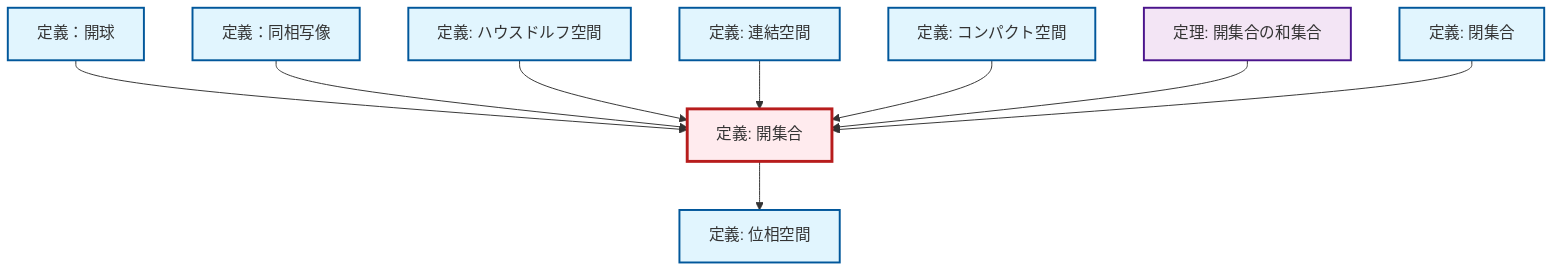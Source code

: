 graph TD
    classDef definition fill:#e1f5fe,stroke:#01579b,stroke-width:2px
    classDef theorem fill:#f3e5f5,stroke:#4a148c,stroke-width:2px
    classDef axiom fill:#fff3e0,stroke:#e65100,stroke-width:2px
    classDef example fill:#e8f5e9,stroke:#1b5e20,stroke-width:2px
    classDef current fill:#ffebee,stroke:#b71c1c,stroke-width:3px
    thm-union-open-sets["定理: 開集合の和集合"]:::theorem
    def-hausdorff["定義: ハウスドルフ空間"]:::definition
    def-connected["定義: 連結空間"]:::definition
    def-homeomorphism["定義：同相写像"]:::definition
    def-topological-space["定義: 位相空間"]:::definition
    def-closed-set["定義: 閉集合"]:::definition
    def-open-ball["定義：開球"]:::definition
    def-open-set["定義: 開集合"]:::definition
    def-compact["定義: コンパクト空間"]:::definition
    def-open-ball --> def-open-set
    def-homeomorphism --> def-open-set
    def-hausdorff --> def-open-set
    def-open-set --> def-topological-space
    def-connected --> def-open-set
    def-compact --> def-open-set
    thm-union-open-sets --> def-open-set
    def-closed-set --> def-open-set
    class def-open-set current